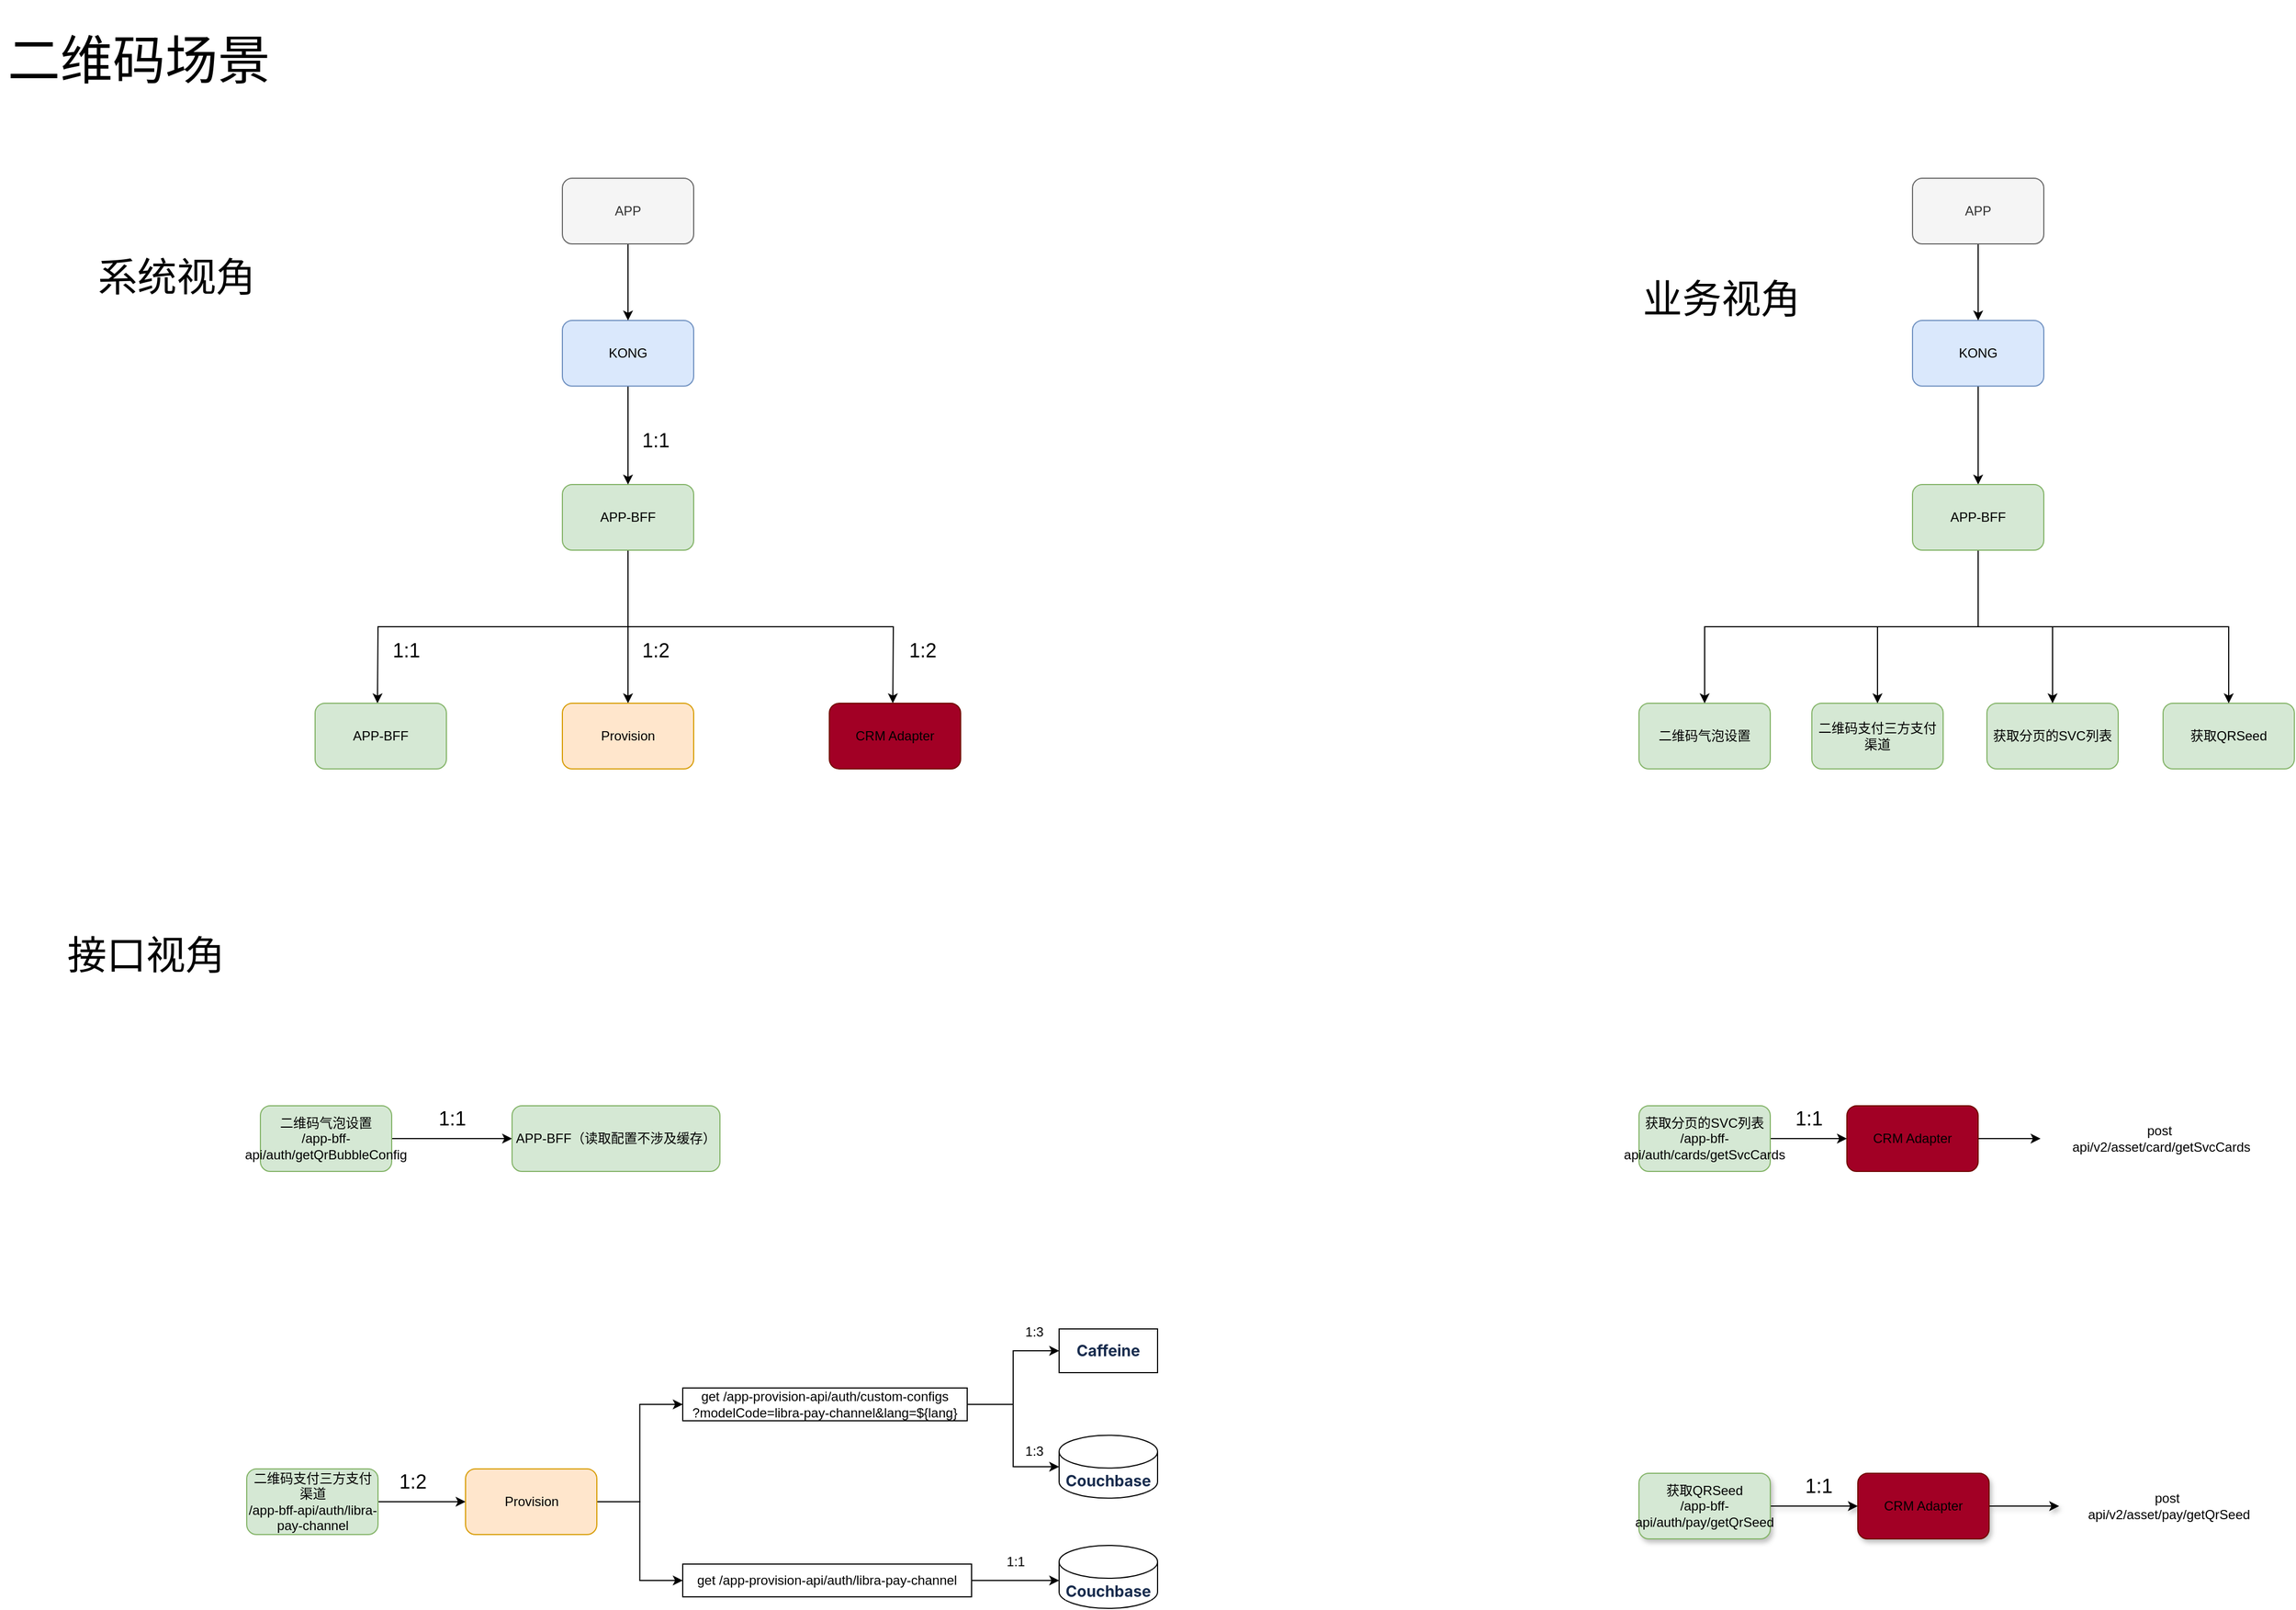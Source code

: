 <mxfile version="24.7.1" type="github">
  <diagram name="第 1 页" id="wkaObSJsGOy-7p4PDgdl">
    <mxGraphModel dx="5607" dy="1368" grid="1" gridSize="10" guides="1" tooltips="1" connect="1" arrows="1" fold="1" page="1" pageScale="1" pageWidth="827" pageHeight="1169" math="0" shadow="0">
      <root>
        <mxCell id="0" />
        <mxCell id="1" parent="0" />
        <mxCell id="piyK67Kds6DZjNLCxLBv-1" value="&lt;font style=&quot;font-size: 48px;&quot;&gt;二维码场景&lt;/font&gt;" style="text;strokeColor=none;fillColor=none;align=left;verticalAlign=middle;spacingLeft=4;spacingRight=4;overflow=hidden;points=[[0,0.5],[1,0.5]];portConstraint=eastwest;rotatable=0;whiteSpace=wrap;html=1;" parent="1" vertex="1">
          <mxGeometry x="-767.5" y="1277" width="537.5" height="110" as="geometry" />
        </mxCell>
        <mxCell id="piyK67Kds6DZjNLCxLBv-2" value="&lt;font style=&quot;font-size: 36px;&quot;&gt;业务视角&lt;/font&gt;" style="text;html=1;align=center;verticalAlign=middle;resizable=0;points=[];autosize=1;strokeColor=none;fillColor=none;" parent="1" vertex="1">
          <mxGeometry x="720" y="1520" width="170" height="60" as="geometry" />
        </mxCell>
        <mxCell id="piyK67Kds6DZjNLCxLBv-64" style="edgeStyle=orthogonalEdgeStyle;rounded=0;orthogonalLoop=1;jettySize=auto;html=1;exitX=0.5;exitY=1;exitDx=0;exitDy=0;" parent="1" source="piyK67Kds6DZjNLCxLBv-12" target="piyK67Kds6DZjNLCxLBv-63" edge="1">
          <mxGeometry relative="1" as="geometry" />
        </mxCell>
        <mxCell id="piyK67Kds6DZjNLCxLBv-12" value="KONG" style="rounded=1;whiteSpace=wrap;html=1;fillColor=#dae8fc;strokeColor=#6c8ebf;" parent="1" vertex="1">
          <mxGeometry x="980" y="1570" width="120" height="60" as="geometry" />
        </mxCell>
        <mxCell id="piyK67Kds6DZjNLCxLBv-13" value="" style="edgeStyle=orthogonalEdgeStyle;rounded=0;orthogonalLoop=1;jettySize=auto;html=1;" parent="1" source="piyK67Kds6DZjNLCxLBv-14" target="piyK67Kds6DZjNLCxLBv-12" edge="1">
          <mxGeometry relative="1" as="geometry" />
        </mxCell>
        <mxCell id="piyK67Kds6DZjNLCxLBv-14" value="APP" style="rounded=1;whiteSpace=wrap;html=1;fillColor=#f5f5f5;strokeColor=#666666;fontColor=#333333;" parent="1" vertex="1">
          <mxGeometry x="980" y="1440" width="120" height="60" as="geometry" />
        </mxCell>
        <mxCell id="piyK67Kds6DZjNLCxLBv-15" value="二维码气泡设置" style="rounded=1;whiteSpace=wrap;html=1;fillColor=#d5e8d4;strokeColor=#82b366;" parent="1" vertex="1">
          <mxGeometry x="730" y="1920" width="120" height="60" as="geometry" />
        </mxCell>
        <mxCell id="piyK67Kds6DZjNLCxLBv-16" value="二维码支付三方支付渠道" style="rounded=1;whiteSpace=wrap;html=1;fillColor=#d5e8d4;strokeColor=#82b366;" parent="1" vertex="1">
          <mxGeometry x="888" y="1920" width="120" height="60" as="geometry" />
        </mxCell>
        <mxCell id="piyK67Kds6DZjNLCxLBv-17" value="获取分页的SVC列表" style="rounded=1;whiteSpace=wrap;html=1;fillColor=#d5e8d4;strokeColor=#82b366;" parent="1" vertex="1">
          <mxGeometry x="1048" y="1920" width="120" height="60" as="geometry" />
        </mxCell>
        <mxCell id="piyK67Kds6DZjNLCxLBv-18" value="获取QRSeed" style="rounded=1;whiteSpace=wrap;html=1;fillColor=#d5e8d4;strokeColor=#82b366;" parent="1" vertex="1">
          <mxGeometry x="1209" y="1920" width="120" height="60" as="geometry" />
        </mxCell>
        <mxCell id="piyK67Kds6DZjNLCxLBv-23" value="&lt;font style=&quot;font-size: 36px;&quot;&gt;系统视角&lt;/font&gt;" style="text;html=1;align=center;verticalAlign=middle;resizable=0;points=[];autosize=1;strokeColor=none;fillColor=none;" parent="1" vertex="1">
          <mxGeometry x="-692" y="1500" width="170" height="60" as="geometry" />
        </mxCell>
        <mxCell id="piyK67Kds6DZjNLCxLBv-25" style="edgeStyle=orthogonalEdgeStyle;rounded=0;orthogonalLoop=1;jettySize=auto;html=1;exitX=0.5;exitY=1;exitDx=0;exitDy=0;entryX=0.5;entryY=0;entryDx=0;entryDy=0;" parent="1" source="piyK67Kds6DZjNLCxLBv-32" target="piyK67Kds6DZjNLCxLBv-45" edge="1">
          <mxGeometry relative="1" as="geometry" />
        </mxCell>
        <mxCell id="piyK67Kds6DZjNLCxLBv-26" style="edgeStyle=orthogonalEdgeStyle;rounded=0;orthogonalLoop=1;jettySize=auto;html=1;exitX=0.5;exitY=1;exitDx=0;exitDy=0;entryX=0.5;entryY=0;entryDx=0;entryDy=0;" parent="1" source="piyK67Kds6DZjNLCxLBv-32" edge="1">
          <mxGeometry relative="1" as="geometry">
            <mxPoint x="-423" y="1920" as="targetPoint" />
          </mxGeometry>
        </mxCell>
        <mxCell id="piyK67Kds6DZjNLCxLBv-29" style="edgeStyle=orthogonalEdgeStyle;rounded=0;orthogonalLoop=1;jettySize=auto;html=1;exitX=0.5;exitY=1;exitDx=0;exitDy=0;entryX=0.5;entryY=0;entryDx=0;entryDy=0;" parent="1" source="piyK67Kds6DZjNLCxLBv-32" edge="1">
          <mxGeometry relative="1" as="geometry">
            <mxPoint x="48" y="1920" as="targetPoint" />
          </mxGeometry>
        </mxCell>
        <mxCell id="piyK67Kds6DZjNLCxLBv-32" value="APP-BFF" style="rounded=1;whiteSpace=wrap;html=1;fillColor=#d5e8d4;strokeColor=#82b366;" parent="1" vertex="1">
          <mxGeometry x="-254" y="1720" width="120" height="60" as="geometry" />
        </mxCell>
        <mxCell id="piyK67Kds6DZjNLCxLBv-34" style="edgeStyle=orthogonalEdgeStyle;rounded=0;orthogonalLoop=1;jettySize=auto;html=1;exitX=0.5;exitY=1;exitDx=0;exitDy=0;entryX=0.5;entryY=0;entryDx=0;entryDy=0;" parent="1" source="piyK67Kds6DZjNLCxLBv-35" target="piyK67Kds6DZjNLCxLBv-32" edge="1">
          <mxGeometry relative="1" as="geometry" />
        </mxCell>
        <mxCell id="piyK67Kds6DZjNLCxLBv-35" value="KONG" style="rounded=1;whiteSpace=wrap;html=1;fillColor=#dae8fc;strokeColor=#6c8ebf;" parent="1" vertex="1">
          <mxGeometry x="-254" y="1570" width="120" height="60" as="geometry" />
        </mxCell>
        <mxCell id="piyK67Kds6DZjNLCxLBv-36" value="" style="edgeStyle=orthogonalEdgeStyle;rounded=0;orthogonalLoop=1;jettySize=auto;html=1;" parent="1" source="piyK67Kds6DZjNLCxLBv-37" target="piyK67Kds6DZjNLCxLBv-35" edge="1">
          <mxGeometry relative="1" as="geometry" />
        </mxCell>
        <mxCell id="piyK67Kds6DZjNLCxLBv-37" value="APP" style="rounded=1;whiteSpace=wrap;html=1;fillColor=#f5f5f5;strokeColor=#666666;fontColor=#333333;" parent="1" vertex="1">
          <mxGeometry x="-254" y="1440" width="120" height="60" as="geometry" />
        </mxCell>
        <mxCell id="piyK67Kds6DZjNLCxLBv-45" value="Provision" style="rounded=1;whiteSpace=wrap;html=1;fillColor=#ffe6cc;strokeColor=#d79b00;" parent="1" vertex="1">
          <mxGeometry x="-254" y="1920" width="120" height="60" as="geometry" />
        </mxCell>
        <mxCell id="piyK67Kds6DZjNLCxLBv-52" value="&lt;font style=&quot;font-size: 18px;&quot;&gt;1:1&lt;/font&gt;" style="text;html=1;align=center;verticalAlign=middle;resizable=0;points=[];autosize=1;strokeColor=none;fillColor=none;" parent="1" vertex="1">
          <mxGeometry x="-422.5" y="1852" width="50" height="40" as="geometry" />
        </mxCell>
        <mxCell id="piyK67Kds6DZjNLCxLBv-54" value="&lt;font style=&quot;font-size: 18px;&quot;&gt;1:2&lt;/font&gt;" style="text;html=1;align=center;verticalAlign=middle;resizable=0;points=[];autosize=1;strokeColor=none;fillColor=none;" parent="1" vertex="1">
          <mxGeometry x="-194" y="1852" width="50" height="40" as="geometry" />
        </mxCell>
        <mxCell id="piyK67Kds6DZjNLCxLBv-55" value="&lt;font style=&quot;font-size: 18px;&quot;&gt;1:2&lt;/font&gt;" style="text;html=1;align=center;verticalAlign=middle;resizable=0;points=[];autosize=1;strokeColor=none;fillColor=none;" parent="1" vertex="1">
          <mxGeometry x="50" y="1852" width="50" height="40" as="geometry" />
        </mxCell>
        <mxCell id="piyK67Kds6DZjNLCxLBv-59" value="&lt;font style=&quot;font-size: 18px;&quot;&gt;1:1&lt;/font&gt;" style="text;html=1;align=center;verticalAlign=middle;resizable=0;points=[];autosize=1;strokeColor=none;fillColor=none;" parent="1" vertex="1">
          <mxGeometry x="-194" y="1660" width="50" height="40" as="geometry" />
        </mxCell>
        <mxCell id="piyK67Kds6DZjNLCxLBv-65" style="edgeStyle=orthogonalEdgeStyle;rounded=0;orthogonalLoop=1;jettySize=auto;html=1;exitX=0.5;exitY=1;exitDx=0;exitDy=0;" parent="1" source="piyK67Kds6DZjNLCxLBv-63" target="piyK67Kds6DZjNLCxLBv-17" edge="1">
          <mxGeometry relative="1" as="geometry" />
        </mxCell>
        <mxCell id="piyK67Kds6DZjNLCxLBv-66" style="edgeStyle=orthogonalEdgeStyle;rounded=0;orthogonalLoop=1;jettySize=auto;html=1;exitX=0.5;exitY=1;exitDx=0;exitDy=0;entryX=0.5;entryY=0;entryDx=0;entryDy=0;" parent="1" source="piyK67Kds6DZjNLCxLBv-63" target="piyK67Kds6DZjNLCxLBv-18" edge="1">
          <mxGeometry relative="1" as="geometry" />
        </mxCell>
        <mxCell id="piyK67Kds6DZjNLCxLBv-67" style="edgeStyle=orthogonalEdgeStyle;rounded=0;orthogonalLoop=1;jettySize=auto;html=1;exitX=0.5;exitY=1;exitDx=0;exitDy=0;entryX=0.5;entryY=0;entryDx=0;entryDy=0;" parent="1" source="piyK67Kds6DZjNLCxLBv-63" target="piyK67Kds6DZjNLCxLBv-16" edge="1">
          <mxGeometry relative="1" as="geometry" />
        </mxCell>
        <mxCell id="piyK67Kds6DZjNLCxLBv-68" style="edgeStyle=orthogonalEdgeStyle;rounded=0;orthogonalLoop=1;jettySize=auto;html=1;exitX=0.5;exitY=1;exitDx=0;exitDy=0;" parent="1" source="piyK67Kds6DZjNLCxLBv-63" target="piyK67Kds6DZjNLCxLBv-15" edge="1">
          <mxGeometry relative="1" as="geometry" />
        </mxCell>
        <mxCell id="piyK67Kds6DZjNLCxLBv-63" value="APP-BFF" style="rounded=1;whiteSpace=wrap;html=1;fillColor=#d5e8d4;strokeColor=#82b366;" parent="1" vertex="1">
          <mxGeometry x="980" y="1720" width="120" height="60" as="geometry" />
        </mxCell>
        <mxCell id="smeM-BnwR-78MjEnYOPU-3" style="edgeStyle=orthogonalEdgeStyle;rounded=0;orthogonalLoop=1;jettySize=auto;html=1;exitX=1;exitY=0.5;exitDx=0;exitDy=0;shadow=0;" parent="1" source="piyK67Kds6DZjNLCxLBv-69" target="piyK67Kds6DZjNLCxLBv-86" edge="1">
          <mxGeometry relative="1" as="geometry" />
        </mxCell>
        <mxCell id="piyK67Kds6DZjNLCxLBv-69" value="二维码气泡设置&lt;br&gt;/app-bff-api/auth/getQrBubbleConfig" style="rounded=1;whiteSpace=wrap;html=1;fillColor=#d5e8d4;strokeColor=#82b366;shadow=0;" parent="1" vertex="1">
          <mxGeometry x="-530" y="2288" width="120" height="60" as="geometry" />
        </mxCell>
        <mxCell id="piyK67Kds6DZjNLCxLBv-70" value="&lt;font style=&quot;font-size: 36px;&quot;&gt;接口视角&lt;/font&gt;" style="text;html=1;align=center;verticalAlign=middle;resizable=0;points=[];autosize=1;strokeColor=none;fillColor=none;" parent="1" vertex="1">
          <mxGeometry x="-720" y="2120" width="170" height="60" as="geometry" />
        </mxCell>
        <mxCell id="smeM-BnwR-78MjEnYOPU-8" style="edgeStyle=orthogonalEdgeStyle;rounded=0;orthogonalLoop=1;jettySize=auto;html=1;exitX=1;exitY=0.5;exitDx=0;exitDy=0;entryX=0;entryY=0.5;entryDx=0;entryDy=0;" parent="1" source="piyK67Kds6DZjNLCxLBv-71" target="piyK67Kds6DZjNLCxLBv-83" edge="1">
          <mxGeometry relative="1" as="geometry" />
        </mxCell>
        <mxCell id="piyK67Kds6DZjNLCxLBv-71" value="二维码支付三方支付渠道&lt;br&gt;/app-bff-api/auth/libra-pay-channel" style="rounded=1;whiteSpace=wrap;html=1;fillColor=#d5e8d4;strokeColor=#82b366;" parent="1" vertex="1">
          <mxGeometry x="-542.5" y="2620" width="120" height="60" as="geometry" />
        </mxCell>
        <mxCell id="smeM-BnwR-78MjEnYOPU-11" style="edgeStyle=orthogonalEdgeStyle;rounded=0;orthogonalLoop=1;jettySize=auto;html=1;exitX=1;exitY=0.5;exitDx=0;exitDy=0;" parent="1" source="piyK67Kds6DZjNLCxLBv-72" target="piyK67Kds6DZjNLCxLBv-74" edge="1">
          <mxGeometry relative="1" as="geometry" />
        </mxCell>
        <mxCell id="piyK67Kds6DZjNLCxLBv-72" value="获取分页的SVC列表&lt;br&gt;/app-bff-api/auth/cards/getSvcCards" style="rounded=1;whiteSpace=wrap;html=1;fillColor=#d5e8d4;strokeColor=#82b366;" parent="1" vertex="1">
          <mxGeometry x="730" y="2288" width="120" height="60" as="geometry" />
        </mxCell>
        <mxCell id="smeM-BnwR-78MjEnYOPU-14" style="edgeStyle=orthogonalEdgeStyle;rounded=0;orthogonalLoop=1;jettySize=auto;html=1;exitX=1;exitY=0.5;exitDx=0;exitDy=0;shadow=1;" parent="1" source="piyK67Kds6DZjNLCxLBv-73" target="piyK67Kds6DZjNLCxLBv-78" edge="1">
          <mxGeometry relative="1" as="geometry" />
        </mxCell>
        <mxCell id="piyK67Kds6DZjNLCxLBv-73" value="获取QRSeed&lt;br&gt;/app-bff-api/auth/pay/getQrSeed" style="rounded=1;whiteSpace=wrap;html=1;fillColor=#d5e8d4;strokeColor=#82b366;shadow=1;" parent="1" vertex="1">
          <mxGeometry x="730" y="2624" width="120" height="60" as="geometry" />
        </mxCell>
        <mxCell id="smeM-BnwR-78MjEnYOPU-12" style="edgeStyle=orthogonalEdgeStyle;rounded=0;orthogonalLoop=1;jettySize=auto;html=1;exitX=1;exitY=0.5;exitDx=0;exitDy=0;" parent="1" source="piyK67Kds6DZjNLCxLBv-74" target="smeM-BnwR-78MjEnYOPU-2" edge="1">
          <mxGeometry relative="1" as="geometry" />
        </mxCell>
        <mxCell id="piyK67Kds6DZjNLCxLBv-74" value="&lt;span style=&quot;color: rgb(0, 0, 0);&quot;&gt;CRM Adapter&lt;/span&gt;" style="rounded=1;whiteSpace=wrap;html=1;fillColor=#a20025;fontColor=#ffffff;strokeColor=#6F0000;" parent="1" vertex="1">
          <mxGeometry x="920" y="2288" width="120" height="60" as="geometry" />
        </mxCell>
        <mxCell id="smeM-BnwR-78MjEnYOPU-15" style="edgeStyle=orthogonalEdgeStyle;rounded=0;orthogonalLoop=1;jettySize=auto;html=1;exitX=1;exitY=0.5;exitDx=0;exitDy=0;shadow=1;" parent="1" source="piyK67Kds6DZjNLCxLBv-78" target="smeM-BnwR-78MjEnYOPU-13" edge="1">
          <mxGeometry relative="1" as="geometry" />
        </mxCell>
        <mxCell id="piyK67Kds6DZjNLCxLBv-78" value="&lt;font color=&quot;#000000&quot;&gt;CRM Adapter&lt;br&gt;&lt;/font&gt;" style="rounded=1;whiteSpace=wrap;html=1;fillColor=#a20025;fontColor=#ffffff;strokeColor=#6F0000;shadow=1;" parent="1" vertex="1">
          <mxGeometry x="930" y="2624" width="120" height="60" as="geometry" />
        </mxCell>
        <mxCell id="smeM-BnwR-78MjEnYOPU-9" style="edgeStyle=orthogonalEdgeStyle;rounded=0;orthogonalLoop=1;jettySize=auto;html=1;exitX=1;exitY=0.5;exitDx=0;exitDy=0;entryX=0;entryY=0.5;entryDx=0;entryDy=0;" parent="1" source="piyK67Kds6DZjNLCxLBv-83" target="Byb6DfOmbPErkB33a7-Z-3" edge="1">
          <mxGeometry relative="1" as="geometry">
            <mxPoint x="-142.5" y="2612" as="targetPoint" />
          </mxGeometry>
        </mxCell>
        <mxCell id="smeM-BnwR-78MjEnYOPU-10" style="edgeStyle=orthogonalEdgeStyle;rounded=0;orthogonalLoop=1;jettySize=auto;html=1;exitX=1;exitY=0.5;exitDx=0;exitDy=0;entryX=0;entryY=0.5;entryDx=0;entryDy=0;" parent="1" source="piyK67Kds6DZjNLCxLBv-83" target="Byb6DfOmbPErkB33a7-Z-2" edge="1">
          <mxGeometry relative="1" as="geometry">
            <mxPoint x="-142.5" y="2685" as="targetPoint" />
          </mxGeometry>
        </mxCell>
        <mxCell id="piyK67Kds6DZjNLCxLBv-83" value="&lt;div&gt;Provision&lt;br&gt;&lt;/div&gt;" style="rounded=1;whiteSpace=wrap;html=1;fillColor=#ffe6cc;strokeColor=#d79b00;" parent="1" vertex="1">
          <mxGeometry x="-342.5" y="2620" width="120" height="60" as="geometry" />
        </mxCell>
        <mxCell id="piyK67Kds6DZjNLCxLBv-86" value="APP-BFF（读取配置不涉及缓存）" style="rounded=1;whiteSpace=wrap;html=1;fillColor=#d5e8d4;strokeColor=#82b366;shadow=0;" parent="1" vertex="1">
          <mxGeometry x="-300" y="2288" width="190" height="60" as="geometry" />
        </mxCell>
        <mxCell id="piyK67Kds6DZjNLCxLBv-88" value="&lt;font style=&quot;font-size: 18px;&quot;&gt;1:1&lt;/font&gt;" style="text;html=1;align=center;verticalAlign=middle;resizable=0;points=[];autosize=1;strokeColor=none;fillColor=none;shadow=0;" parent="1" vertex="1">
          <mxGeometry x="-380" y="2280" width="50" height="40" as="geometry" />
        </mxCell>
        <mxCell id="piyK67Kds6DZjNLCxLBv-89" value="APP-BFF" style="rounded=1;whiteSpace=wrap;html=1;fillColor=#d5e8d4;strokeColor=#82b366;" parent="1" vertex="1">
          <mxGeometry x="-480" y="1920" width="120" height="60" as="geometry" />
        </mxCell>
        <mxCell id="piyK67Kds6DZjNLCxLBv-90" value="&lt;font color=&quot;#000000&quot;&gt;CRM Adapter&lt;br&gt;&lt;/font&gt;" style="rounded=1;whiteSpace=wrap;html=1;fillColor=#a20025;fontColor=#ffffff;strokeColor=#6F0000;" parent="1" vertex="1">
          <mxGeometry x="-10" y="1920" width="120" height="60" as="geometry" />
        </mxCell>
        <mxCell id="smeM-BnwR-78MjEnYOPU-2" value="&lt;span style=&quot;text-wrap: wrap;&quot;&gt;post&amp;nbsp; api/v2/asset/card/getSvcCards&lt;/span&gt;" style="text;html=1;align=center;verticalAlign=middle;resizable=0;points=[];autosize=1;strokeColor=none;fillColor=none;" parent="1" vertex="1">
          <mxGeometry x="1097" y="2303" width="220" height="30" as="geometry" />
        </mxCell>
        <mxCell id="smeM-BnwR-78MjEnYOPU-13" value="&lt;span style=&quot;text-wrap: wrap;&quot;&gt;post&amp;nbsp; api/v2/asset/pay/getQrSeed&lt;/span&gt;" style="text;html=1;align=center;verticalAlign=middle;resizable=0;points=[];autosize=1;strokeColor=none;fillColor=none;shadow=1;" parent="1" vertex="1">
          <mxGeometry x="1114" y="2639" width="200" height="30" as="geometry" />
        </mxCell>
        <mxCell id="smeM-BnwR-78MjEnYOPU-16" value="&lt;font style=&quot;font-size: 18px;&quot;&gt;1:2&lt;/font&gt;" style="text;html=1;align=center;verticalAlign=middle;resizable=0;points=[];autosize=1;strokeColor=none;fillColor=none;" parent="1" vertex="1">
          <mxGeometry x="-416.5" y="2612" width="50" height="40" as="geometry" />
        </mxCell>
        <mxCell id="smeM-BnwR-78MjEnYOPU-17" value="&lt;font style=&quot;font-size: 18px;&quot;&gt;1:1&lt;/font&gt;" style="text;html=1;align=center;verticalAlign=middle;resizable=0;points=[];autosize=1;strokeColor=none;fillColor=none;" parent="1" vertex="1">
          <mxGeometry x="860" y="2280" width="50" height="40" as="geometry" />
        </mxCell>
        <mxCell id="smeM-BnwR-78MjEnYOPU-18" value="&lt;font style=&quot;font-size: 18px;&quot;&gt;1:1&lt;/font&gt;" style="text;html=1;align=center;verticalAlign=middle;resizable=0;points=[];autosize=1;strokeColor=none;fillColor=none;shadow=1;" parent="1" vertex="1">
          <mxGeometry x="869" y="2616" width="50" height="40" as="geometry" />
        </mxCell>
        <mxCell id="TBPTUeVe-GpozS2f5vF2-5" style="edgeStyle=orthogonalEdgeStyle;rounded=0;orthogonalLoop=1;jettySize=auto;html=1;" edge="1" parent="1" source="Byb6DfOmbPErkB33a7-Z-2">
          <mxGeometry relative="1" as="geometry">
            <mxPoint x="200" y="2722" as="targetPoint" />
          </mxGeometry>
        </mxCell>
        <mxCell id="Byb6DfOmbPErkB33a7-Z-2" value="&lt;span style=&quot;text-wrap: nowrap;&quot;&gt;get /app-provision-api/auth/libra-pay-channel&lt;/span&gt;" style="whiteSpace=wrap;html=1;" parent="1" vertex="1">
          <mxGeometry x="-144" y="2707" width="264" height="30" as="geometry" />
        </mxCell>
        <mxCell id="Byb6DfOmbPErkB33a7-Z-9" style="edgeStyle=orthogonalEdgeStyle;rounded=0;orthogonalLoop=1;jettySize=auto;html=1;exitX=1;exitY=0.5;exitDx=0;exitDy=0;entryX=0;entryY=0.5;entryDx=0;entryDy=0;" parent="1" source="Byb6DfOmbPErkB33a7-Z-3" target="Byb6DfOmbPErkB33a7-Z-7" edge="1">
          <mxGeometry relative="1" as="geometry" />
        </mxCell>
        <mxCell id="Byb6DfOmbPErkB33a7-Z-3" value="&lt;span style=&quot;text-wrap: nowrap;&quot;&gt;get /app-provision-api/auth/custom-configs&lt;/span&gt;&lt;div style=&quot;text-wrap: nowrap;&quot;&gt;?modelCode=libra-pay-channel&amp;amp;lang=${lang}&lt;/div&gt;" style="whiteSpace=wrap;html=1;" parent="1" vertex="1">
          <mxGeometry x="-144" y="2546" width="260" height="30" as="geometry" />
        </mxCell>
        <mxCell id="Byb6DfOmbPErkB33a7-Z-7" value="&lt;span style=&quot;color: rgb(23, 43, 77); font-family: -apple-system, BlinkMacSystemFont, &amp;quot;Segoe UI&amp;quot;, Roboto, Oxygen, Ubuntu, &amp;quot;Fira Sans&amp;quot;, &amp;quot;Droid Sans&amp;quot;, &amp;quot;Helvetica Neue&amp;quot;, sans-serif; font-size: 14px; font-weight: 700; text-align: left; background-color: rgb(255, 255, 255);&quot;&gt;Caffeine&lt;/span&gt;" style="whiteSpace=wrap;html=1;" parent="1" vertex="1">
          <mxGeometry x="200" y="2492" width="90" height="40" as="geometry" />
        </mxCell>
        <mxCell id="Byb6DfOmbPErkB33a7-Z-11" value="1:3" style="text;html=1;align=center;verticalAlign=middle;resizable=0;points=[];autosize=1;strokeColor=none;fillColor=none;" parent="1" vertex="1">
          <mxGeometry x="157" y="2480" width="40" height="30" as="geometry" />
        </mxCell>
        <mxCell id="Byb6DfOmbPErkB33a7-Z-12" value="1:3" style="text;html=1;align=center;verticalAlign=middle;resizable=0;points=[];autosize=1;strokeColor=none;fillColor=none;" parent="1" vertex="1">
          <mxGeometry x="157" y="2589.25" width="40" height="30" as="geometry" />
        </mxCell>
        <mxCell id="Byb6DfOmbPErkB33a7-Z-13" value="1:1" style="text;html=1;align=center;verticalAlign=middle;resizable=0;points=[];autosize=1;strokeColor=none;fillColor=none;" parent="1" vertex="1">
          <mxGeometry x="140" y="2690" width="40" height="30" as="geometry" />
        </mxCell>
        <mxCell id="TBPTUeVe-GpozS2f5vF2-1" value="&lt;span style=&quot;color: rgb(23, 43, 77); font-family: -apple-system, &amp;quot;system-ui&amp;quot;, &amp;quot;Segoe UI&amp;quot;, Roboto, Oxygen, Ubuntu, &amp;quot;Fira Sans&amp;quot;, &amp;quot;Droid Sans&amp;quot;, &amp;quot;Helvetica Neue&amp;quot;, sans-serif; font-size: 14px; font-weight: 700; text-align: left; background-color: rgb(255, 255, 255);&quot;&gt;Couchbase&lt;/span&gt;" style="shape=cylinder3;whiteSpace=wrap;html=1;boundedLbl=1;backgroundOutline=1;size=15;" vertex="1" parent="1">
          <mxGeometry x="200" y="2589.25" width="90" height="57.5" as="geometry" />
        </mxCell>
        <mxCell id="TBPTUeVe-GpozS2f5vF2-2" value="&lt;span style=&quot;color: rgb(23, 43, 77); font-family: -apple-system, &amp;quot;system-ui&amp;quot;, &amp;quot;Segoe UI&amp;quot;, Roboto, Oxygen, Ubuntu, &amp;quot;Fira Sans&amp;quot;, &amp;quot;Droid Sans&amp;quot;, &amp;quot;Helvetica Neue&amp;quot;, sans-serif; font-size: 14px; font-weight: 700; text-align: left; background-color: rgb(255, 255, 255);&quot;&gt;Couchbase&lt;/span&gt;" style="shape=cylinder3;whiteSpace=wrap;html=1;boundedLbl=1;backgroundOutline=1;size=15;" vertex="1" parent="1">
          <mxGeometry x="200" y="2690" width="90" height="57.5" as="geometry" />
        </mxCell>
        <mxCell id="TBPTUeVe-GpozS2f5vF2-4" style="edgeStyle=orthogonalEdgeStyle;rounded=0;orthogonalLoop=1;jettySize=auto;html=1;entryX=0;entryY=0.5;entryDx=0;entryDy=0;entryPerimeter=0;" edge="1" parent="1" source="Byb6DfOmbPErkB33a7-Z-3" target="TBPTUeVe-GpozS2f5vF2-1">
          <mxGeometry relative="1" as="geometry" />
        </mxCell>
      </root>
    </mxGraphModel>
  </diagram>
</mxfile>
